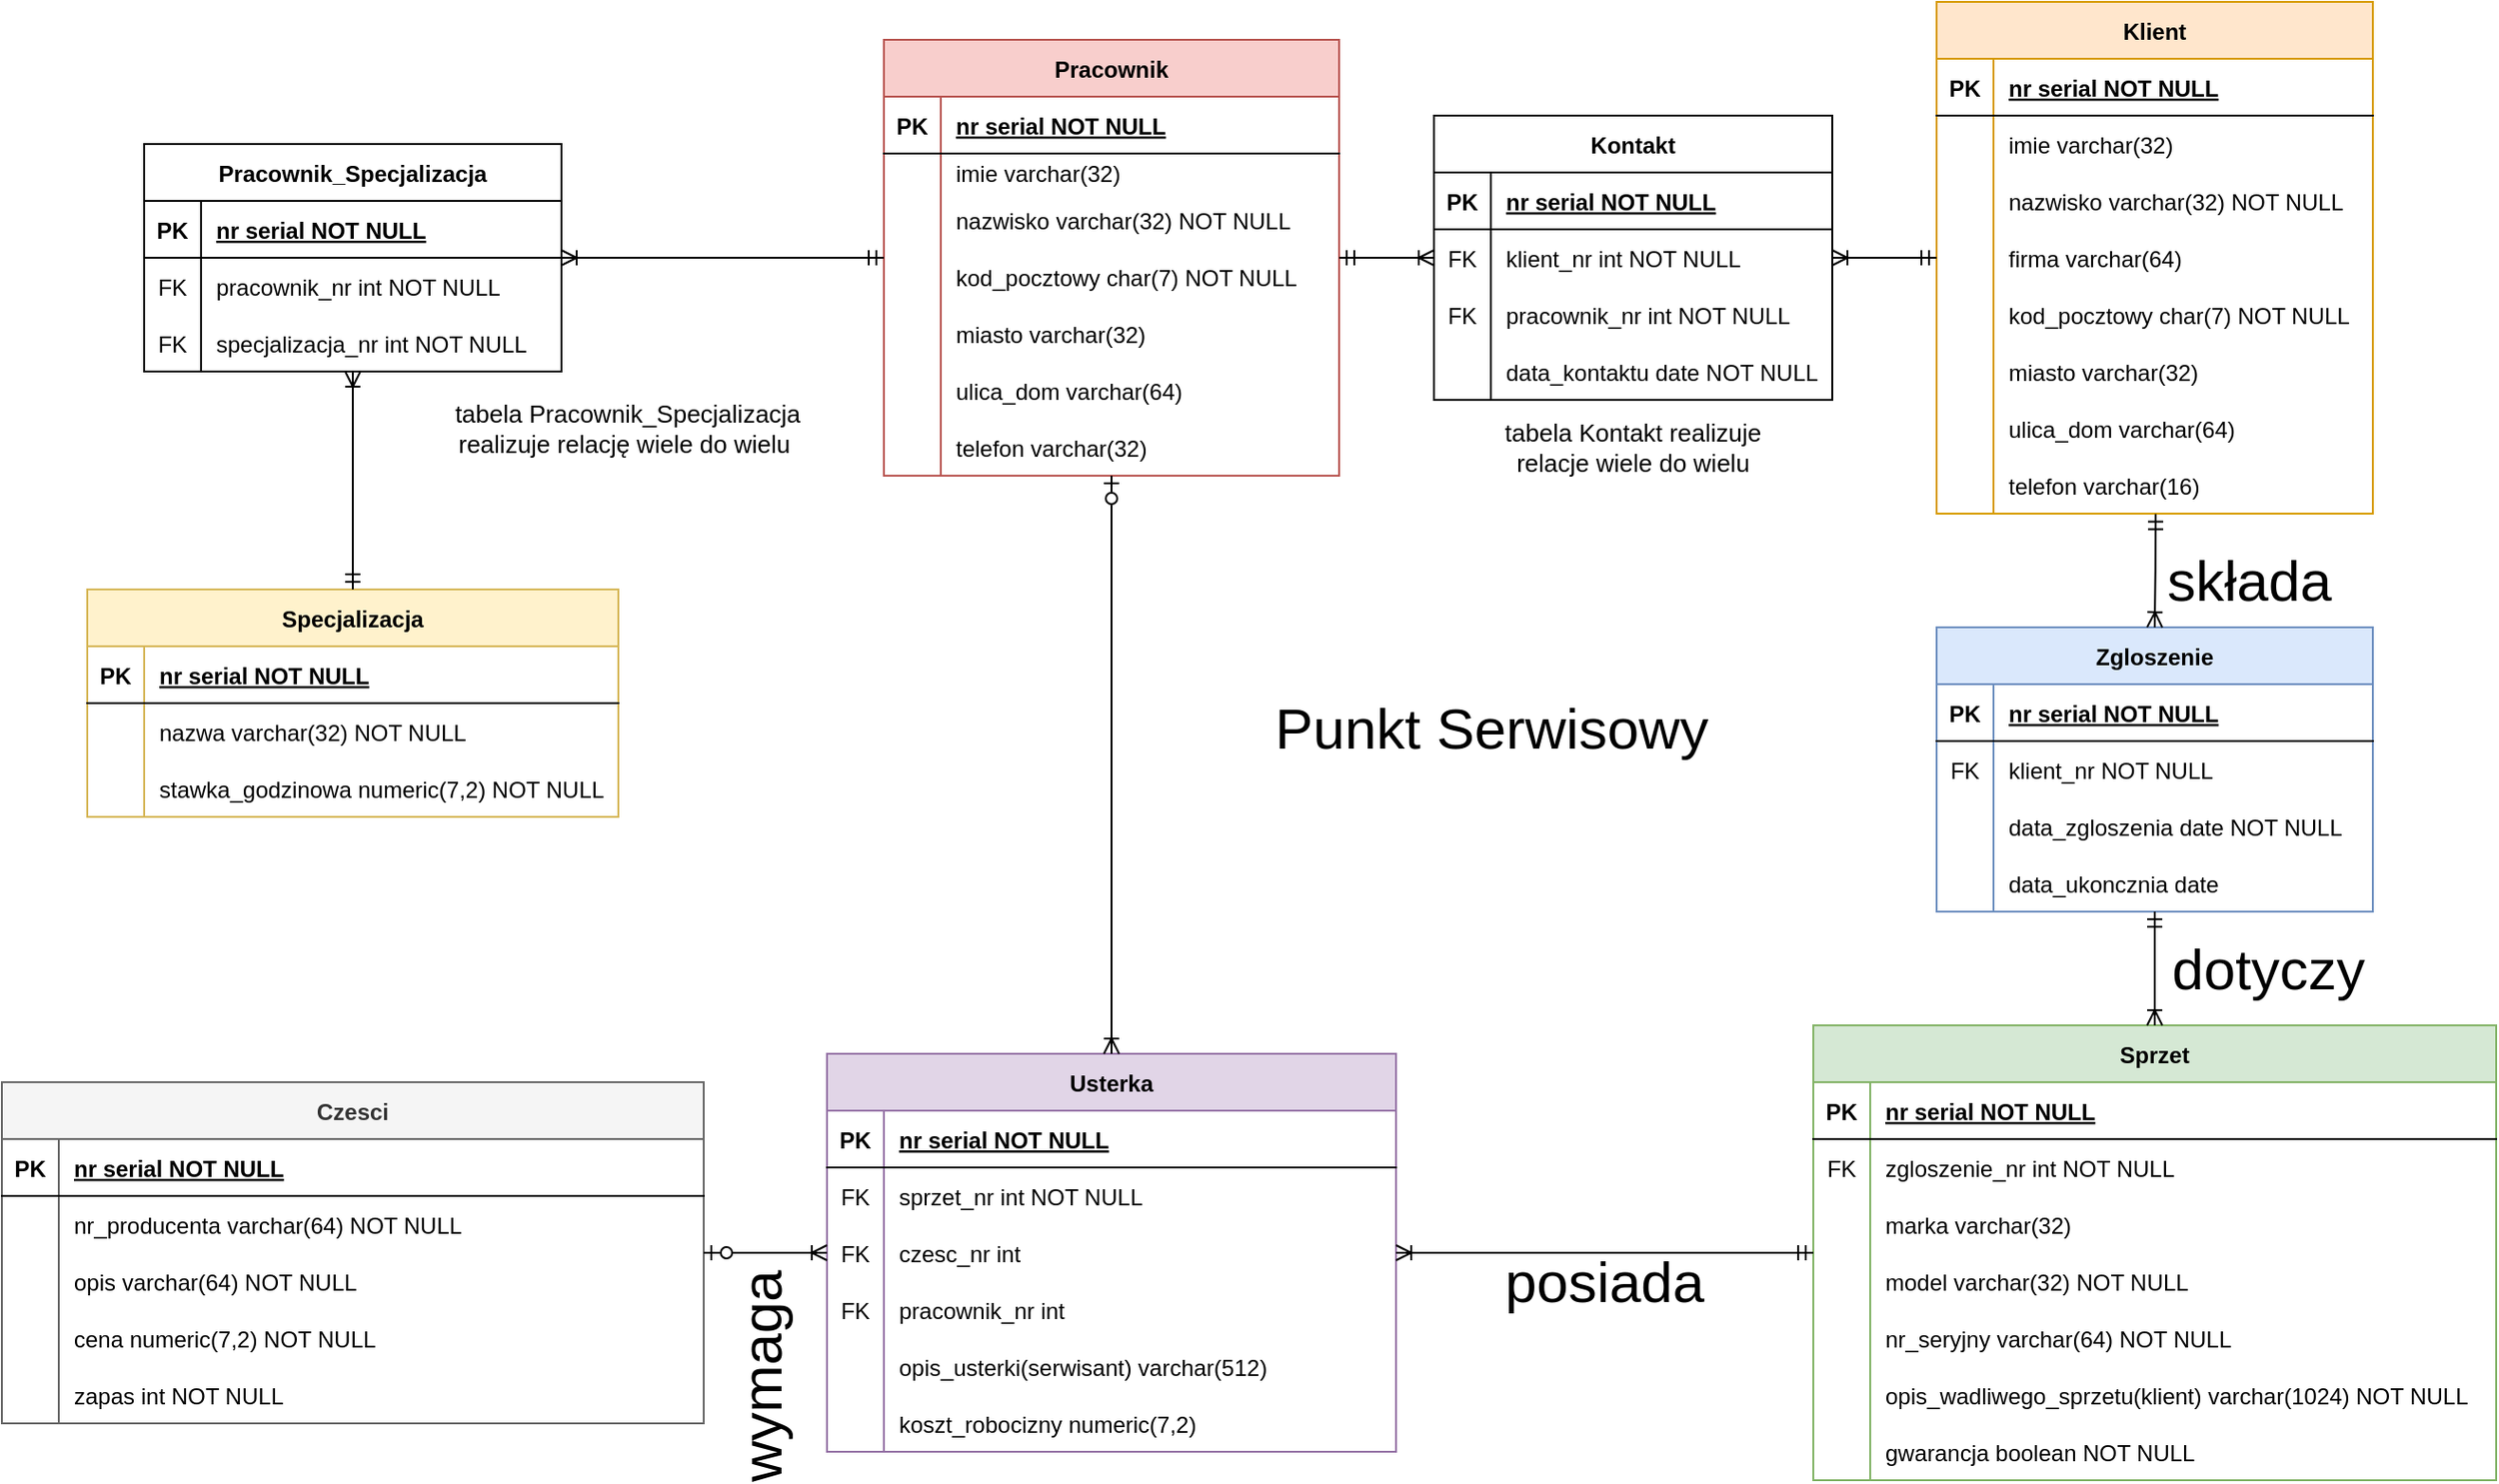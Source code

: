 <mxfile version="17.5.0" type="device"><diagram id="R2lEEEUBdFMjLlhIrx00" name="Page-1"><mxGraphModel dx="2213" dy="722" grid="1" gridSize="10" guides="1" tooltips="1" connect="1" arrows="1" fold="1" page="1" pageScale="1" pageWidth="850" pageHeight="1100" math="0" shadow="0" extFonts="Permanent Marker^https://fonts.googleapis.com/css?family=Permanent+Marker"><root><mxCell id="0"/><mxCell id="1" parent="0"/><mxCell id="C-vyLk0tnHw3VtMMgP7b-23" value="Pracownik" style="shape=table;startSize=30;container=1;collapsible=1;childLayout=tableLayout;fixedRows=1;rowLines=0;fontStyle=1;align=center;resizeLast=1;fillColor=#f8cecc;strokeColor=#b85450;" parent="1" vertex="1"><mxGeometry x="350" y="60" width="240" height="230" as="geometry"/></mxCell><mxCell id="C-vyLk0tnHw3VtMMgP7b-24" value="" style="shape=partialRectangle;collapsible=0;dropTarget=0;pointerEvents=0;fillColor=none;points=[[0,0.5],[1,0.5]];portConstraint=eastwest;top=0;left=0;right=0;bottom=1;" parent="C-vyLk0tnHw3VtMMgP7b-23" vertex="1"><mxGeometry y="30" width="240" height="30" as="geometry"/></mxCell><mxCell id="C-vyLk0tnHw3VtMMgP7b-25" value="PK" style="shape=partialRectangle;overflow=hidden;connectable=0;fillColor=none;top=0;left=0;bottom=0;right=0;fontStyle=1;" parent="C-vyLk0tnHw3VtMMgP7b-24" vertex="1"><mxGeometry width="30.0" height="30" as="geometry"><mxRectangle width="30.0" height="30" as="alternateBounds"/></mxGeometry></mxCell><mxCell id="C-vyLk0tnHw3VtMMgP7b-26" value="nr serial NOT NULL " style="shape=partialRectangle;overflow=hidden;connectable=0;fillColor=none;top=0;left=0;bottom=0;right=0;align=left;spacingLeft=6;fontStyle=5;" parent="C-vyLk0tnHw3VtMMgP7b-24" vertex="1"><mxGeometry x="30.0" width="210.0" height="30" as="geometry"><mxRectangle width="210.0" height="30" as="alternateBounds"/></mxGeometry></mxCell><mxCell id="C-vyLk0tnHw3VtMMgP7b-27" value="" style="shape=partialRectangle;collapsible=0;dropTarget=0;pointerEvents=0;fillColor=none;points=[[0,0.5],[1,0.5]];portConstraint=eastwest;top=0;left=0;right=0;bottom=0;" parent="C-vyLk0tnHw3VtMMgP7b-23" vertex="1"><mxGeometry y="60" width="240" height="20" as="geometry"/></mxCell><mxCell id="C-vyLk0tnHw3VtMMgP7b-28" value="" style="shape=partialRectangle;overflow=hidden;connectable=0;fillColor=none;top=0;left=0;bottom=0;right=0;" parent="C-vyLk0tnHw3VtMMgP7b-27" vertex="1"><mxGeometry width="30.0" height="20" as="geometry"><mxRectangle width="30.0" height="20" as="alternateBounds"/></mxGeometry></mxCell><mxCell id="C-vyLk0tnHw3VtMMgP7b-29" value="imie varchar(32)" style="shape=partialRectangle;overflow=hidden;connectable=0;fillColor=none;top=0;left=0;bottom=0;right=0;align=left;spacingLeft=6;" parent="C-vyLk0tnHw3VtMMgP7b-27" vertex="1"><mxGeometry x="30.0" width="210.0" height="20" as="geometry"><mxRectangle width="210.0" height="20" as="alternateBounds"/></mxGeometry></mxCell><mxCell id="7V_L7DfDvI7DE7u3CCSw-2" value="" style="shape=tableRow;horizontal=0;startSize=0;swimlaneHead=0;swimlaneBody=0;fillColor=none;collapsible=0;dropTarget=0;points=[[0,0.5],[1,0.5]];portConstraint=eastwest;top=0;left=0;right=0;bottom=0;" parent="C-vyLk0tnHw3VtMMgP7b-23" vertex="1"><mxGeometry y="80" width="240" height="30" as="geometry"/></mxCell><mxCell id="7V_L7DfDvI7DE7u3CCSw-3" value="" style="shape=partialRectangle;connectable=0;fillColor=none;top=0;left=0;bottom=0;right=0;editable=1;overflow=hidden;" parent="7V_L7DfDvI7DE7u3CCSw-2" vertex="1"><mxGeometry width="30.0" height="30" as="geometry"><mxRectangle width="30.0" height="30" as="alternateBounds"/></mxGeometry></mxCell><mxCell id="7V_L7DfDvI7DE7u3CCSw-4" value="nazwisko varchar(32) NOT NULL" style="shape=partialRectangle;connectable=0;fillColor=none;top=0;left=0;bottom=0;right=0;align=left;spacingLeft=6;overflow=hidden;" parent="7V_L7DfDvI7DE7u3CCSw-2" vertex="1"><mxGeometry x="30.0" width="210.0" height="30" as="geometry"><mxRectangle width="210.0" height="30" as="alternateBounds"/></mxGeometry></mxCell><mxCell id="7V_L7DfDvI7DE7u3CCSw-6" value="" style="shape=tableRow;horizontal=0;startSize=0;swimlaneHead=0;swimlaneBody=0;fillColor=none;collapsible=0;dropTarget=0;points=[[0,0.5],[1,0.5]];portConstraint=eastwest;top=0;left=0;right=0;bottom=0;" parent="C-vyLk0tnHw3VtMMgP7b-23" vertex="1"><mxGeometry y="110" width="240" height="30" as="geometry"/></mxCell><mxCell id="7V_L7DfDvI7DE7u3CCSw-7" value="" style="shape=partialRectangle;connectable=0;fillColor=none;top=0;left=0;bottom=0;right=0;editable=1;overflow=hidden;" parent="7V_L7DfDvI7DE7u3CCSw-6" vertex="1"><mxGeometry width="30.0" height="30" as="geometry"><mxRectangle width="30.0" height="30" as="alternateBounds"/></mxGeometry></mxCell><mxCell id="7V_L7DfDvI7DE7u3CCSw-8" value="kod_pocztowy char(7) NOT NULL" style="shape=partialRectangle;connectable=0;fillColor=none;top=0;left=0;bottom=0;right=0;align=left;spacingLeft=6;overflow=hidden;" parent="7V_L7DfDvI7DE7u3CCSw-6" vertex="1"><mxGeometry x="30.0" width="210.0" height="30" as="geometry"><mxRectangle width="210.0" height="30" as="alternateBounds"/></mxGeometry></mxCell><mxCell id="Nw9KBRLqTmjVFnypgFZT-126" value="" style="shape=tableRow;horizontal=0;startSize=0;swimlaneHead=0;swimlaneBody=0;fillColor=none;collapsible=0;dropTarget=0;points=[[0,0.5],[1,0.5]];portConstraint=eastwest;top=0;left=0;right=0;bottom=0;" vertex="1" parent="C-vyLk0tnHw3VtMMgP7b-23"><mxGeometry y="140" width="240" height="30" as="geometry"/></mxCell><mxCell id="Nw9KBRLqTmjVFnypgFZT-127" value="" style="shape=partialRectangle;connectable=0;fillColor=none;top=0;left=0;bottom=0;right=0;editable=1;overflow=hidden;" vertex="1" parent="Nw9KBRLqTmjVFnypgFZT-126"><mxGeometry width="30.0" height="30" as="geometry"><mxRectangle width="30.0" height="30" as="alternateBounds"/></mxGeometry></mxCell><mxCell id="Nw9KBRLqTmjVFnypgFZT-128" value="miasto varchar(32)" style="shape=partialRectangle;connectable=0;fillColor=none;top=0;left=0;bottom=0;right=0;align=left;spacingLeft=6;overflow=hidden;" vertex="1" parent="Nw9KBRLqTmjVFnypgFZT-126"><mxGeometry x="30.0" width="210.0" height="30" as="geometry"><mxRectangle width="210.0" height="30" as="alternateBounds"/></mxGeometry></mxCell><mxCell id="Nw9KBRLqTmjVFnypgFZT-130" value="" style="shape=tableRow;horizontal=0;startSize=0;swimlaneHead=0;swimlaneBody=0;fillColor=none;collapsible=0;dropTarget=0;points=[[0,0.5],[1,0.5]];portConstraint=eastwest;top=0;left=0;right=0;bottom=0;" vertex="1" parent="C-vyLk0tnHw3VtMMgP7b-23"><mxGeometry y="170" width="240" height="30" as="geometry"/></mxCell><mxCell id="Nw9KBRLqTmjVFnypgFZT-131" value="" style="shape=partialRectangle;connectable=0;fillColor=none;top=0;left=0;bottom=0;right=0;editable=1;overflow=hidden;" vertex="1" parent="Nw9KBRLqTmjVFnypgFZT-130"><mxGeometry width="30.0" height="30" as="geometry"><mxRectangle width="30.0" height="30" as="alternateBounds"/></mxGeometry></mxCell><mxCell id="Nw9KBRLqTmjVFnypgFZT-132" value="ulica_dom varchar(64) " style="shape=partialRectangle;connectable=0;fillColor=none;top=0;left=0;bottom=0;right=0;align=left;spacingLeft=6;overflow=hidden;" vertex="1" parent="Nw9KBRLqTmjVFnypgFZT-130"><mxGeometry x="30.0" width="210.0" height="30" as="geometry"><mxRectangle width="210.0" height="30" as="alternateBounds"/></mxGeometry></mxCell><mxCell id="7V_L7DfDvI7DE7u3CCSw-11" value="" style="shape=tableRow;horizontal=0;startSize=0;swimlaneHead=0;swimlaneBody=0;fillColor=none;collapsible=0;dropTarget=0;points=[[0,0.5],[1,0.5]];portConstraint=eastwest;top=0;left=0;right=0;bottom=0;" parent="C-vyLk0tnHw3VtMMgP7b-23" vertex="1"><mxGeometry y="200" width="240" height="30" as="geometry"/></mxCell><mxCell id="7V_L7DfDvI7DE7u3CCSw-12" value="&#10;&#10;&lt;span style=&quot;color: rgb(0, 0, 0); font-family: helvetica; font-size: 12px; font-style: normal; font-weight: 400; letter-spacing: normal; text-align: left; text-indent: 0px; text-transform: none; word-spacing: 0px; background-color: rgb(248, 249, 250); display: inline; float: none;&quot;&gt;kod_pocztowy char(7) NOT NULL&lt;/span&gt;&#10;&#10;" style="shape=partialRectangle;connectable=0;fillColor=none;top=0;left=0;bottom=0;right=0;editable=1;overflow=hidden;" parent="7V_L7DfDvI7DE7u3CCSw-11" vertex="1"><mxGeometry width="30.0" height="30" as="geometry"><mxRectangle width="30.0" height="30" as="alternateBounds"/></mxGeometry></mxCell><mxCell id="7V_L7DfDvI7DE7u3CCSw-13" value="telefon varchar(32)" style="shape=partialRectangle;connectable=0;fillColor=none;top=0;left=0;bottom=0;right=0;align=left;spacingLeft=6;overflow=hidden;" parent="7V_L7DfDvI7DE7u3CCSw-11" vertex="1"><mxGeometry x="30.0" width="210.0" height="30" as="geometry"><mxRectangle width="210.0" height="30" as="alternateBounds"/></mxGeometry></mxCell><mxCell id="Nw9KBRLqTmjVFnypgFZT-1" value="Zgloszenie" style="shape=table;startSize=30;container=1;collapsible=1;childLayout=tableLayout;fixedRows=1;rowLines=0;fontStyle=1;align=center;resizeLast=1;fillColor=#dae8fc;strokeColor=#6c8ebf;" vertex="1" parent="1"><mxGeometry x="905" y="370" width="230" height="150" as="geometry"/></mxCell><mxCell id="Nw9KBRLqTmjVFnypgFZT-2" value="" style="shape=tableRow;horizontal=0;startSize=0;swimlaneHead=0;swimlaneBody=0;fillColor=none;collapsible=0;dropTarget=0;points=[[0,0.5],[1,0.5]];portConstraint=eastwest;top=0;left=0;right=0;bottom=1;" vertex="1" parent="Nw9KBRLqTmjVFnypgFZT-1"><mxGeometry y="30" width="230" height="30" as="geometry"/></mxCell><mxCell id="Nw9KBRLqTmjVFnypgFZT-3" value="PK" style="shape=partialRectangle;connectable=0;fillColor=none;top=0;left=0;bottom=0;right=0;fontStyle=1;overflow=hidden;" vertex="1" parent="Nw9KBRLqTmjVFnypgFZT-2"><mxGeometry width="30" height="30" as="geometry"><mxRectangle width="30" height="30" as="alternateBounds"/></mxGeometry></mxCell><mxCell id="Nw9KBRLqTmjVFnypgFZT-4" value="nr serial NOT NULL" style="shape=partialRectangle;connectable=0;fillColor=none;top=0;left=0;bottom=0;right=0;align=left;spacingLeft=6;fontStyle=5;overflow=hidden;" vertex="1" parent="Nw9KBRLqTmjVFnypgFZT-2"><mxGeometry x="30" width="200" height="30" as="geometry"><mxRectangle width="200" height="30" as="alternateBounds"/></mxGeometry></mxCell><mxCell id="Nw9KBRLqTmjVFnypgFZT-134" value="" style="shape=tableRow;horizontal=0;startSize=0;swimlaneHead=0;swimlaneBody=0;fillColor=none;collapsible=0;dropTarget=0;points=[[0,0.5],[1,0.5]];portConstraint=eastwest;top=0;left=0;right=0;bottom=0;" vertex="1" parent="Nw9KBRLqTmjVFnypgFZT-1"><mxGeometry y="60" width="230" height="30" as="geometry"/></mxCell><mxCell id="Nw9KBRLqTmjVFnypgFZT-135" value="FK" style="shape=partialRectangle;connectable=0;fillColor=none;top=0;left=0;bottom=0;right=0;fontStyle=0;overflow=hidden;" vertex="1" parent="Nw9KBRLqTmjVFnypgFZT-134"><mxGeometry width="30" height="30" as="geometry"><mxRectangle width="30" height="30" as="alternateBounds"/></mxGeometry></mxCell><mxCell id="Nw9KBRLqTmjVFnypgFZT-136" value="klient_nr NOT NULL" style="shape=partialRectangle;connectable=0;fillColor=none;top=0;left=0;bottom=0;right=0;align=left;spacingLeft=6;fontStyle=0;overflow=hidden;" vertex="1" parent="Nw9KBRLqTmjVFnypgFZT-134"><mxGeometry x="30" width="200" height="30" as="geometry"><mxRectangle width="200" height="30" as="alternateBounds"/></mxGeometry></mxCell><mxCell id="Nw9KBRLqTmjVFnypgFZT-8" value="" style="shape=tableRow;horizontal=0;startSize=0;swimlaneHead=0;swimlaneBody=0;fillColor=none;collapsible=0;dropTarget=0;points=[[0,0.5],[1,0.5]];portConstraint=eastwest;top=0;left=0;right=0;bottom=0;" vertex="1" parent="Nw9KBRLqTmjVFnypgFZT-1"><mxGeometry y="90" width="230" height="30" as="geometry"/></mxCell><mxCell id="Nw9KBRLqTmjVFnypgFZT-9" value="" style="shape=partialRectangle;connectable=0;fillColor=none;top=0;left=0;bottom=0;right=0;editable=1;overflow=hidden;" vertex="1" parent="Nw9KBRLqTmjVFnypgFZT-8"><mxGeometry width="30" height="30" as="geometry"><mxRectangle width="30" height="30" as="alternateBounds"/></mxGeometry></mxCell><mxCell id="Nw9KBRLqTmjVFnypgFZT-10" value="data_zgloszenia date NOT NULL" style="shape=partialRectangle;connectable=0;fillColor=none;top=0;left=0;bottom=0;right=0;align=left;spacingLeft=6;overflow=hidden;" vertex="1" parent="Nw9KBRLqTmjVFnypgFZT-8"><mxGeometry x="30" width="200" height="30" as="geometry"><mxRectangle width="200" height="30" as="alternateBounds"/></mxGeometry></mxCell><mxCell id="Nw9KBRLqTmjVFnypgFZT-11" value="" style="shape=tableRow;horizontal=0;startSize=0;swimlaneHead=0;swimlaneBody=0;fillColor=none;collapsible=0;dropTarget=0;points=[[0,0.5],[1,0.5]];portConstraint=eastwest;top=0;left=0;right=0;bottom=0;" vertex="1" parent="Nw9KBRLqTmjVFnypgFZT-1"><mxGeometry y="120" width="230" height="30" as="geometry"/></mxCell><mxCell id="Nw9KBRLqTmjVFnypgFZT-12" value="" style="shape=partialRectangle;connectable=0;fillColor=none;top=0;left=0;bottom=0;right=0;editable=1;overflow=hidden;" vertex="1" parent="Nw9KBRLqTmjVFnypgFZT-11"><mxGeometry width="30" height="30" as="geometry"><mxRectangle width="30" height="30" as="alternateBounds"/></mxGeometry></mxCell><mxCell id="Nw9KBRLqTmjVFnypgFZT-13" value="data_ukoncznia date" style="shape=partialRectangle;connectable=0;fillColor=none;top=0;left=0;bottom=0;right=0;align=left;spacingLeft=6;overflow=hidden;" vertex="1" parent="Nw9KBRLqTmjVFnypgFZT-11"><mxGeometry x="30" width="200" height="30" as="geometry"><mxRectangle width="200" height="30" as="alternateBounds"/></mxGeometry></mxCell><mxCell id="Nw9KBRLqTmjVFnypgFZT-14" value="Klient" style="shape=table;startSize=30;container=1;collapsible=1;childLayout=tableLayout;fixedRows=1;rowLines=0;fontStyle=1;align=center;resizeLast=1;fillColor=#ffe6cc;strokeColor=#d79b00;" vertex="1" parent="1"><mxGeometry x="905" y="40" width="230" height="270" as="geometry"/></mxCell><mxCell id="Nw9KBRLqTmjVFnypgFZT-15" value="" style="shape=tableRow;horizontal=0;startSize=0;swimlaneHead=0;swimlaneBody=0;fillColor=none;collapsible=0;dropTarget=0;points=[[0,0.5],[1,0.5]];portConstraint=eastwest;top=0;left=0;right=0;bottom=1;" vertex="1" parent="Nw9KBRLqTmjVFnypgFZT-14"><mxGeometry y="30" width="230" height="30" as="geometry"/></mxCell><mxCell id="Nw9KBRLqTmjVFnypgFZT-16" value="PK" style="shape=partialRectangle;connectable=0;fillColor=none;top=0;left=0;bottom=0;right=0;fontStyle=1;overflow=hidden;" vertex="1" parent="Nw9KBRLqTmjVFnypgFZT-15"><mxGeometry width="30" height="30" as="geometry"><mxRectangle width="30" height="30" as="alternateBounds"/></mxGeometry></mxCell><mxCell id="Nw9KBRLqTmjVFnypgFZT-17" value="nr serial NOT NULL" style="shape=partialRectangle;connectable=0;fillColor=none;top=0;left=0;bottom=0;right=0;align=left;spacingLeft=6;fontStyle=5;overflow=hidden;" vertex="1" parent="Nw9KBRLqTmjVFnypgFZT-15"><mxGeometry x="30" width="200" height="30" as="geometry"><mxRectangle width="200" height="30" as="alternateBounds"/></mxGeometry></mxCell><mxCell id="Nw9KBRLqTmjVFnypgFZT-18" value="" style="shape=tableRow;horizontal=0;startSize=0;swimlaneHead=0;swimlaneBody=0;fillColor=none;collapsible=0;dropTarget=0;points=[[0,0.5],[1,0.5]];portConstraint=eastwest;top=0;left=0;right=0;bottom=0;" vertex="1" parent="Nw9KBRLqTmjVFnypgFZT-14"><mxGeometry y="60" width="230" height="30" as="geometry"/></mxCell><mxCell id="Nw9KBRLqTmjVFnypgFZT-19" value="" style="shape=partialRectangle;connectable=0;fillColor=none;top=0;left=0;bottom=0;right=0;editable=1;overflow=hidden;" vertex="1" parent="Nw9KBRLqTmjVFnypgFZT-18"><mxGeometry width="30" height="30" as="geometry"><mxRectangle width="30" height="30" as="alternateBounds"/></mxGeometry></mxCell><mxCell id="Nw9KBRLqTmjVFnypgFZT-20" value="imie varchar(32)" style="shape=partialRectangle;connectable=0;fillColor=none;top=0;left=0;bottom=0;right=0;align=left;spacingLeft=6;overflow=hidden;" vertex="1" parent="Nw9KBRLqTmjVFnypgFZT-18"><mxGeometry x="30" width="200" height="30" as="geometry"><mxRectangle width="200" height="30" as="alternateBounds"/></mxGeometry></mxCell><mxCell id="Nw9KBRLqTmjVFnypgFZT-21" value="" style="shape=tableRow;horizontal=0;startSize=0;swimlaneHead=0;swimlaneBody=0;fillColor=none;collapsible=0;dropTarget=0;points=[[0,0.5],[1,0.5]];portConstraint=eastwest;top=0;left=0;right=0;bottom=0;" vertex="1" parent="Nw9KBRLqTmjVFnypgFZT-14"><mxGeometry y="90" width="230" height="30" as="geometry"/></mxCell><mxCell id="Nw9KBRLqTmjVFnypgFZT-22" value="" style="shape=partialRectangle;connectable=0;fillColor=none;top=0;left=0;bottom=0;right=0;editable=1;overflow=hidden;" vertex="1" parent="Nw9KBRLqTmjVFnypgFZT-21"><mxGeometry width="30" height="30" as="geometry"><mxRectangle width="30" height="30" as="alternateBounds"/></mxGeometry></mxCell><mxCell id="Nw9KBRLqTmjVFnypgFZT-23" value="nazwisko varchar(32) NOT NULL" style="shape=partialRectangle;connectable=0;fillColor=none;top=0;left=0;bottom=0;right=0;align=left;spacingLeft=6;overflow=hidden;" vertex="1" parent="Nw9KBRLqTmjVFnypgFZT-21"><mxGeometry x="30" width="200" height="30" as="geometry"><mxRectangle width="200" height="30" as="alternateBounds"/></mxGeometry></mxCell><mxCell id="Nw9KBRLqTmjVFnypgFZT-24" value="" style="shape=tableRow;horizontal=0;startSize=0;swimlaneHead=0;swimlaneBody=0;fillColor=none;collapsible=0;dropTarget=0;points=[[0,0.5],[1,0.5]];portConstraint=eastwest;top=0;left=0;right=0;bottom=0;" vertex="1" parent="Nw9KBRLqTmjVFnypgFZT-14"><mxGeometry y="120" width="230" height="30" as="geometry"/></mxCell><mxCell id="Nw9KBRLqTmjVFnypgFZT-25" value="" style="shape=partialRectangle;connectable=0;fillColor=none;top=0;left=0;bottom=0;right=0;editable=1;overflow=hidden;" vertex="1" parent="Nw9KBRLqTmjVFnypgFZT-24"><mxGeometry width="30" height="30" as="geometry"><mxRectangle width="30" height="30" as="alternateBounds"/></mxGeometry></mxCell><mxCell id="Nw9KBRLqTmjVFnypgFZT-26" value="firma varchar(64) " style="shape=partialRectangle;connectable=0;fillColor=none;top=0;left=0;bottom=0;right=0;align=left;spacingLeft=6;overflow=hidden;" vertex="1" parent="Nw9KBRLqTmjVFnypgFZT-24"><mxGeometry x="30" width="200" height="30" as="geometry"><mxRectangle width="200" height="30" as="alternateBounds"/></mxGeometry></mxCell><mxCell id="Nw9KBRLqTmjVFnypgFZT-109" value="" style="shape=tableRow;horizontal=0;startSize=0;swimlaneHead=0;swimlaneBody=0;fillColor=none;collapsible=0;dropTarget=0;points=[[0,0.5],[1,0.5]];portConstraint=eastwest;top=0;left=0;right=0;bottom=0;" vertex="1" parent="Nw9KBRLqTmjVFnypgFZT-14"><mxGeometry y="150" width="230" height="30" as="geometry"/></mxCell><mxCell id="Nw9KBRLqTmjVFnypgFZT-110" value="" style="shape=partialRectangle;connectable=0;fillColor=none;top=0;left=0;bottom=0;right=0;editable=1;overflow=hidden;" vertex="1" parent="Nw9KBRLqTmjVFnypgFZT-109"><mxGeometry width="30" height="30" as="geometry"><mxRectangle width="30" height="30" as="alternateBounds"/></mxGeometry></mxCell><mxCell id="Nw9KBRLqTmjVFnypgFZT-111" value="kod_pocztowy char(7) NOT NULL" style="shape=partialRectangle;connectable=0;fillColor=none;top=0;left=0;bottom=0;right=0;align=left;spacingLeft=6;overflow=hidden;" vertex="1" parent="Nw9KBRLqTmjVFnypgFZT-109"><mxGeometry x="30" width="200" height="30" as="geometry"><mxRectangle width="200" height="30" as="alternateBounds"/></mxGeometry></mxCell><mxCell id="Nw9KBRLqTmjVFnypgFZT-113" value="" style="shape=tableRow;horizontal=0;startSize=0;swimlaneHead=0;swimlaneBody=0;fillColor=none;collapsible=0;dropTarget=0;points=[[0,0.5],[1,0.5]];portConstraint=eastwest;top=0;left=0;right=0;bottom=0;" vertex="1" parent="Nw9KBRLqTmjVFnypgFZT-14"><mxGeometry y="180" width="230" height="30" as="geometry"/></mxCell><mxCell id="Nw9KBRLqTmjVFnypgFZT-114" value="" style="shape=partialRectangle;connectable=0;fillColor=none;top=0;left=0;bottom=0;right=0;editable=1;overflow=hidden;" vertex="1" parent="Nw9KBRLqTmjVFnypgFZT-113"><mxGeometry width="30" height="30" as="geometry"><mxRectangle width="30" height="30" as="alternateBounds"/></mxGeometry></mxCell><mxCell id="Nw9KBRLqTmjVFnypgFZT-115" value="miasto varchar(32)" style="shape=partialRectangle;connectable=0;fillColor=none;top=0;left=0;bottom=0;right=0;align=left;spacingLeft=6;overflow=hidden;" vertex="1" parent="Nw9KBRLqTmjVFnypgFZT-113"><mxGeometry x="30" width="200" height="30" as="geometry"><mxRectangle width="200" height="30" as="alternateBounds"/></mxGeometry></mxCell><mxCell id="Nw9KBRLqTmjVFnypgFZT-118" value="" style="shape=tableRow;horizontal=0;startSize=0;swimlaneHead=0;swimlaneBody=0;fillColor=none;collapsible=0;dropTarget=0;points=[[0,0.5],[1,0.5]];portConstraint=eastwest;top=0;left=0;right=0;bottom=0;" vertex="1" parent="Nw9KBRLqTmjVFnypgFZT-14"><mxGeometry y="210" width="230" height="30" as="geometry"/></mxCell><mxCell id="Nw9KBRLqTmjVFnypgFZT-119" value="" style="shape=partialRectangle;connectable=0;fillColor=none;top=0;left=0;bottom=0;right=0;editable=1;overflow=hidden;" vertex="1" parent="Nw9KBRLqTmjVFnypgFZT-118"><mxGeometry width="30" height="30" as="geometry"><mxRectangle width="30" height="30" as="alternateBounds"/></mxGeometry></mxCell><mxCell id="Nw9KBRLqTmjVFnypgFZT-120" value="ulica_dom varchar(64) " style="shape=partialRectangle;connectable=0;fillColor=none;top=0;left=0;bottom=0;right=0;align=left;spacingLeft=6;overflow=hidden;" vertex="1" parent="Nw9KBRLqTmjVFnypgFZT-118"><mxGeometry x="30" width="200" height="30" as="geometry"><mxRectangle width="200" height="30" as="alternateBounds"/></mxGeometry></mxCell><mxCell id="Nw9KBRLqTmjVFnypgFZT-122" value="" style="shape=tableRow;horizontal=0;startSize=0;swimlaneHead=0;swimlaneBody=0;fillColor=none;collapsible=0;dropTarget=0;points=[[0,0.5],[1,0.5]];portConstraint=eastwest;top=0;left=0;right=0;bottom=0;" vertex="1" parent="Nw9KBRLqTmjVFnypgFZT-14"><mxGeometry y="240" width="230" height="30" as="geometry"/></mxCell><mxCell id="Nw9KBRLqTmjVFnypgFZT-123" value="" style="shape=partialRectangle;connectable=0;fillColor=none;top=0;left=0;bottom=0;right=0;editable=1;overflow=hidden;" vertex="1" parent="Nw9KBRLqTmjVFnypgFZT-122"><mxGeometry width="30" height="30" as="geometry"><mxRectangle width="30" height="30" as="alternateBounds"/></mxGeometry></mxCell><mxCell id="Nw9KBRLqTmjVFnypgFZT-124" value="telefon varchar(16)" style="shape=partialRectangle;connectable=0;fillColor=none;top=0;left=0;bottom=0;right=0;align=left;spacingLeft=6;overflow=hidden;" vertex="1" parent="Nw9KBRLqTmjVFnypgFZT-122"><mxGeometry x="30" width="200" height="30" as="geometry"><mxRectangle width="200" height="30" as="alternateBounds"/></mxGeometry></mxCell><mxCell id="Nw9KBRLqTmjVFnypgFZT-31" value="Czesci" style="shape=table;startSize=30;container=1;collapsible=1;childLayout=tableLayout;fixedRows=1;rowLines=0;fontStyle=1;align=center;resizeLast=1;fillColor=#f5f5f5;fontColor=#333333;strokeColor=#666666;" vertex="1" parent="1"><mxGeometry x="-115" y="610" width="370" height="180" as="geometry"/></mxCell><mxCell id="Nw9KBRLqTmjVFnypgFZT-32" value="" style="shape=tableRow;horizontal=0;startSize=0;swimlaneHead=0;swimlaneBody=0;fillColor=none;collapsible=0;dropTarget=0;points=[[0,0.5],[1,0.5]];portConstraint=eastwest;top=0;left=0;right=0;bottom=1;" vertex="1" parent="Nw9KBRLqTmjVFnypgFZT-31"><mxGeometry y="30" width="370" height="30" as="geometry"/></mxCell><mxCell id="Nw9KBRLqTmjVFnypgFZT-33" value="PK" style="shape=partialRectangle;connectable=0;fillColor=none;top=0;left=0;bottom=0;right=0;fontStyle=1;overflow=hidden;" vertex="1" parent="Nw9KBRLqTmjVFnypgFZT-32"><mxGeometry width="30" height="30" as="geometry"><mxRectangle width="30" height="30" as="alternateBounds"/></mxGeometry></mxCell><mxCell id="Nw9KBRLqTmjVFnypgFZT-34" value="nr serial NOT NULL" style="shape=partialRectangle;connectable=0;fillColor=none;top=0;left=0;bottom=0;right=0;align=left;spacingLeft=6;fontStyle=5;overflow=hidden;" vertex="1" parent="Nw9KBRLqTmjVFnypgFZT-32"><mxGeometry x="30" width="340" height="30" as="geometry"><mxRectangle width="340" height="30" as="alternateBounds"/></mxGeometry></mxCell><mxCell id="Nw9KBRLqTmjVFnypgFZT-35" value="" style="shape=tableRow;horizontal=0;startSize=0;swimlaneHead=0;swimlaneBody=0;fillColor=none;collapsible=0;dropTarget=0;points=[[0,0.5],[1,0.5]];portConstraint=eastwest;top=0;left=0;right=0;bottom=0;" vertex="1" parent="Nw9KBRLqTmjVFnypgFZT-31"><mxGeometry y="60" width="370" height="30" as="geometry"/></mxCell><mxCell id="Nw9KBRLqTmjVFnypgFZT-36" value="" style="shape=partialRectangle;connectable=0;fillColor=none;top=0;left=0;bottom=0;right=0;editable=1;overflow=hidden;" vertex="1" parent="Nw9KBRLqTmjVFnypgFZT-35"><mxGeometry width="30" height="30" as="geometry"><mxRectangle width="30" height="30" as="alternateBounds"/></mxGeometry></mxCell><mxCell id="Nw9KBRLqTmjVFnypgFZT-37" value="nr_producenta varchar(64) NOT NULL" style="shape=partialRectangle;connectable=0;fillColor=none;top=0;left=0;bottom=0;right=0;align=left;spacingLeft=6;overflow=hidden;" vertex="1" parent="Nw9KBRLqTmjVFnypgFZT-35"><mxGeometry x="30" width="340" height="30" as="geometry"><mxRectangle width="340" height="30" as="alternateBounds"/></mxGeometry></mxCell><mxCell id="Nw9KBRLqTmjVFnypgFZT-38" value="" style="shape=tableRow;horizontal=0;startSize=0;swimlaneHead=0;swimlaneBody=0;fillColor=none;collapsible=0;dropTarget=0;points=[[0,0.5],[1,0.5]];portConstraint=eastwest;top=0;left=0;right=0;bottom=0;" vertex="1" parent="Nw9KBRLqTmjVFnypgFZT-31"><mxGeometry y="90" width="370" height="30" as="geometry"/></mxCell><mxCell id="Nw9KBRLqTmjVFnypgFZT-39" value="" style="shape=partialRectangle;connectable=0;fillColor=none;top=0;left=0;bottom=0;right=0;editable=1;overflow=hidden;" vertex="1" parent="Nw9KBRLqTmjVFnypgFZT-38"><mxGeometry width="30" height="30" as="geometry"><mxRectangle width="30" height="30" as="alternateBounds"/></mxGeometry></mxCell><mxCell id="Nw9KBRLqTmjVFnypgFZT-40" value="opis varchar(64) NOT NULL" style="shape=partialRectangle;connectable=0;fillColor=none;top=0;left=0;bottom=0;right=0;align=left;spacingLeft=6;overflow=hidden;" vertex="1" parent="Nw9KBRLqTmjVFnypgFZT-38"><mxGeometry x="30" width="340" height="30" as="geometry"><mxRectangle width="340" height="30" as="alternateBounds"/></mxGeometry></mxCell><mxCell id="Nw9KBRLqTmjVFnypgFZT-41" value="" style="shape=tableRow;horizontal=0;startSize=0;swimlaneHead=0;swimlaneBody=0;fillColor=none;collapsible=0;dropTarget=0;points=[[0,0.5],[1,0.5]];portConstraint=eastwest;top=0;left=0;right=0;bottom=0;" vertex="1" parent="Nw9KBRLqTmjVFnypgFZT-31"><mxGeometry y="120" width="370" height="30" as="geometry"/></mxCell><mxCell id="Nw9KBRLqTmjVFnypgFZT-42" value="" style="shape=partialRectangle;connectable=0;fillColor=none;top=0;left=0;bottom=0;right=0;editable=1;overflow=hidden;" vertex="1" parent="Nw9KBRLqTmjVFnypgFZT-41"><mxGeometry width="30" height="30" as="geometry"><mxRectangle width="30" height="30" as="alternateBounds"/></mxGeometry></mxCell><mxCell id="Nw9KBRLqTmjVFnypgFZT-43" value="cena numeric(7,2) NOT NULL" style="shape=partialRectangle;connectable=0;fillColor=none;top=0;left=0;bottom=0;right=0;align=left;spacingLeft=6;overflow=hidden;" vertex="1" parent="Nw9KBRLqTmjVFnypgFZT-41"><mxGeometry x="30" width="340" height="30" as="geometry"><mxRectangle width="340" height="30" as="alternateBounds"/></mxGeometry></mxCell><mxCell id="Nw9KBRLqTmjVFnypgFZT-197" value="" style="shape=tableRow;horizontal=0;startSize=0;swimlaneHead=0;swimlaneBody=0;fillColor=none;collapsible=0;dropTarget=0;points=[[0,0.5],[1,0.5]];portConstraint=eastwest;top=0;left=0;right=0;bottom=0;" vertex="1" parent="Nw9KBRLqTmjVFnypgFZT-31"><mxGeometry y="150" width="370" height="30" as="geometry"/></mxCell><mxCell id="Nw9KBRLqTmjVFnypgFZT-198" value="" style="shape=partialRectangle;connectable=0;fillColor=none;top=0;left=0;bottom=0;right=0;editable=1;overflow=hidden;" vertex="1" parent="Nw9KBRLqTmjVFnypgFZT-197"><mxGeometry width="30" height="30" as="geometry"><mxRectangle width="30" height="30" as="alternateBounds"/></mxGeometry></mxCell><mxCell id="Nw9KBRLqTmjVFnypgFZT-199" value="zapas int NOT NULL" style="shape=partialRectangle;connectable=0;fillColor=none;top=0;left=0;bottom=0;right=0;align=left;spacingLeft=6;overflow=hidden;" vertex="1" parent="Nw9KBRLqTmjVFnypgFZT-197"><mxGeometry x="30" width="340" height="30" as="geometry"><mxRectangle width="340" height="30" as="alternateBounds"/></mxGeometry></mxCell><mxCell id="Nw9KBRLqTmjVFnypgFZT-44" value="Usterka" style="shape=table;startSize=30;container=1;collapsible=1;childLayout=tableLayout;fixedRows=1;rowLines=0;fontStyle=1;align=center;resizeLast=1;fillColor=#e1d5e7;strokeColor=#9673a6;" vertex="1" parent="1"><mxGeometry x="320" y="595" width="300" height="210" as="geometry"/></mxCell><mxCell id="Nw9KBRLqTmjVFnypgFZT-45" value="" style="shape=tableRow;horizontal=0;startSize=0;swimlaneHead=0;swimlaneBody=0;fillColor=none;collapsible=0;dropTarget=0;points=[[0,0.5],[1,0.5]];portConstraint=eastwest;top=0;left=0;right=0;bottom=1;" vertex="1" parent="Nw9KBRLqTmjVFnypgFZT-44"><mxGeometry y="30" width="300" height="30" as="geometry"/></mxCell><mxCell id="Nw9KBRLqTmjVFnypgFZT-46" value="PK" style="shape=partialRectangle;connectable=0;fillColor=none;top=0;left=0;bottom=0;right=0;fontStyle=1;overflow=hidden;" vertex="1" parent="Nw9KBRLqTmjVFnypgFZT-45"><mxGeometry width="30" height="30" as="geometry"><mxRectangle width="30" height="30" as="alternateBounds"/></mxGeometry></mxCell><mxCell id="Nw9KBRLqTmjVFnypgFZT-47" value="nr serial NOT NULL" style="shape=partialRectangle;connectable=0;fillColor=none;top=0;left=0;bottom=0;right=0;align=left;spacingLeft=6;fontStyle=5;overflow=hidden;" vertex="1" parent="Nw9KBRLqTmjVFnypgFZT-45"><mxGeometry x="30" width="270" height="30" as="geometry"><mxRectangle width="270" height="30" as="alternateBounds"/></mxGeometry></mxCell><mxCell id="Nw9KBRLqTmjVFnypgFZT-147" value="" style="shape=tableRow;horizontal=0;startSize=0;swimlaneHead=0;swimlaneBody=0;fillColor=none;collapsible=0;dropTarget=0;points=[[0,0.5],[1,0.5]];portConstraint=eastwest;top=0;left=0;right=0;bottom=0;" vertex="1" parent="Nw9KBRLqTmjVFnypgFZT-44"><mxGeometry y="60" width="300" height="30" as="geometry"/></mxCell><mxCell id="Nw9KBRLqTmjVFnypgFZT-148" value="FK" style="shape=partialRectangle;connectable=0;fillColor=none;top=0;left=0;bottom=0;right=0;fontStyle=0;overflow=hidden;" vertex="1" parent="Nw9KBRLqTmjVFnypgFZT-147"><mxGeometry width="30" height="30" as="geometry"><mxRectangle width="30" height="30" as="alternateBounds"/></mxGeometry></mxCell><mxCell id="Nw9KBRLqTmjVFnypgFZT-149" value="sprzet_nr int NOT NULL" style="shape=partialRectangle;connectable=0;fillColor=none;top=0;left=0;bottom=0;right=0;align=left;spacingLeft=6;fontStyle=0;overflow=hidden;" vertex="1" parent="Nw9KBRLqTmjVFnypgFZT-147"><mxGeometry x="30" width="270" height="30" as="geometry"><mxRectangle width="270" height="30" as="alternateBounds"/></mxGeometry></mxCell><mxCell id="Nw9KBRLqTmjVFnypgFZT-151" value="" style="shape=tableRow;horizontal=0;startSize=0;swimlaneHead=0;swimlaneBody=0;fillColor=none;collapsible=0;dropTarget=0;points=[[0,0.5],[1,0.5]];portConstraint=eastwest;top=0;left=0;right=0;bottom=0;" vertex="1" parent="Nw9KBRLqTmjVFnypgFZT-44"><mxGeometry y="90" width="300" height="30" as="geometry"/></mxCell><mxCell id="Nw9KBRLqTmjVFnypgFZT-152" value="FK" style="shape=partialRectangle;connectable=0;fillColor=none;top=0;left=0;bottom=0;right=0;fontStyle=0;overflow=hidden;" vertex="1" parent="Nw9KBRLqTmjVFnypgFZT-151"><mxGeometry width="30" height="30" as="geometry"><mxRectangle width="30" height="30" as="alternateBounds"/></mxGeometry></mxCell><mxCell id="Nw9KBRLqTmjVFnypgFZT-153" value="czesc_nr int" style="shape=partialRectangle;connectable=0;fillColor=none;top=0;left=0;bottom=0;right=0;align=left;spacingLeft=6;fontStyle=0;overflow=hidden;" vertex="1" parent="Nw9KBRLqTmjVFnypgFZT-151"><mxGeometry x="30" width="270" height="30" as="geometry"><mxRectangle width="270" height="30" as="alternateBounds"/></mxGeometry></mxCell><mxCell id="Nw9KBRLqTmjVFnypgFZT-155" value="" style="shape=tableRow;horizontal=0;startSize=0;swimlaneHead=0;swimlaneBody=0;fillColor=none;collapsible=0;dropTarget=0;points=[[0,0.5],[1,0.5]];portConstraint=eastwest;top=0;left=0;right=0;bottom=0;" vertex="1" parent="Nw9KBRLqTmjVFnypgFZT-44"><mxGeometry y="120" width="300" height="30" as="geometry"/></mxCell><mxCell id="Nw9KBRLqTmjVFnypgFZT-156" value="FK" style="shape=partialRectangle;connectable=0;fillColor=none;top=0;left=0;bottom=0;right=0;fontStyle=0;overflow=hidden;" vertex="1" parent="Nw9KBRLqTmjVFnypgFZT-155"><mxGeometry width="30" height="30" as="geometry"><mxRectangle width="30" height="30" as="alternateBounds"/></mxGeometry></mxCell><mxCell id="Nw9KBRLqTmjVFnypgFZT-157" value="pracownik_nr int" style="shape=partialRectangle;connectable=0;fillColor=none;top=0;left=0;bottom=0;right=0;align=left;spacingLeft=6;fontStyle=0;overflow=hidden;" vertex="1" parent="Nw9KBRLqTmjVFnypgFZT-155"><mxGeometry x="30" width="270" height="30" as="geometry"><mxRectangle width="270" height="30" as="alternateBounds"/></mxGeometry></mxCell><mxCell id="Nw9KBRLqTmjVFnypgFZT-163" value="" style="shape=tableRow;horizontal=0;startSize=0;swimlaneHead=0;swimlaneBody=0;fillColor=none;collapsible=0;dropTarget=0;points=[[0,0.5],[1,0.5]];portConstraint=eastwest;top=0;left=0;right=0;bottom=0;" vertex="1" parent="Nw9KBRLqTmjVFnypgFZT-44"><mxGeometry y="150" width="300" height="30" as="geometry"/></mxCell><mxCell id="Nw9KBRLqTmjVFnypgFZT-164" value="" style="shape=partialRectangle;connectable=0;fillColor=none;top=0;left=0;bottom=0;right=0;editable=1;overflow=hidden;" vertex="1" parent="Nw9KBRLqTmjVFnypgFZT-163"><mxGeometry width="30" height="30" as="geometry"><mxRectangle width="30" height="30" as="alternateBounds"/></mxGeometry></mxCell><mxCell id="Nw9KBRLqTmjVFnypgFZT-165" value="opis_usterki(serwisant) varchar(512)" style="shape=partialRectangle;connectable=0;fillColor=none;top=0;left=0;bottom=0;right=0;align=left;spacingLeft=6;overflow=hidden;" vertex="1" parent="Nw9KBRLqTmjVFnypgFZT-163"><mxGeometry x="30" width="270" height="30" as="geometry"><mxRectangle width="270" height="30" as="alternateBounds"/></mxGeometry></mxCell><mxCell id="Nw9KBRLqTmjVFnypgFZT-189" value="" style="shape=tableRow;horizontal=0;startSize=0;swimlaneHead=0;swimlaneBody=0;fillColor=none;collapsible=0;dropTarget=0;points=[[0,0.5],[1,0.5]];portConstraint=eastwest;top=0;left=0;right=0;bottom=0;" vertex="1" parent="Nw9KBRLqTmjVFnypgFZT-44"><mxGeometry y="180" width="300" height="30" as="geometry"/></mxCell><mxCell id="Nw9KBRLqTmjVFnypgFZT-190" value="" style="shape=partialRectangle;connectable=0;fillColor=none;top=0;left=0;bottom=0;right=0;editable=1;overflow=hidden;" vertex="1" parent="Nw9KBRLqTmjVFnypgFZT-189"><mxGeometry width="30" height="30" as="geometry"><mxRectangle width="30" height="30" as="alternateBounds"/></mxGeometry></mxCell><mxCell id="Nw9KBRLqTmjVFnypgFZT-191" value="koszt_robocizny numeric(7,2) " style="shape=partialRectangle;connectable=0;fillColor=none;top=0;left=0;bottom=0;right=0;align=left;spacingLeft=6;overflow=hidden;" vertex="1" parent="Nw9KBRLqTmjVFnypgFZT-189"><mxGeometry x="30" width="270" height="30" as="geometry"><mxRectangle width="270" height="30" as="alternateBounds"/></mxGeometry></mxCell><mxCell id="Nw9KBRLqTmjVFnypgFZT-57" value="Sprzet" style="shape=table;startSize=30;container=1;collapsible=1;childLayout=tableLayout;fixedRows=1;rowLines=0;fontStyle=1;align=center;resizeLast=1;fillColor=#d5e8d4;strokeColor=#82b366;" vertex="1" parent="1"><mxGeometry x="840" y="580" width="360" height="240" as="geometry"/></mxCell><mxCell id="Nw9KBRLqTmjVFnypgFZT-58" value="" style="shape=tableRow;horizontal=0;startSize=0;swimlaneHead=0;swimlaneBody=0;fillColor=none;collapsible=0;dropTarget=0;points=[[0,0.5],[1,0.5]];portConstraint=eastwest;top=0;left=0;right=0;bottom=1;" vertex="1" parent="Nw9KBRLqTmjVFnypgFZT-57"><mxGeometry y="30" width="360" height="30" as="geometry"/></mxCell><mxCell id="Nw9KBRLqTmjVFnypgFZT-59" value="PK" style="shape=partialRectangle;connectable=0;fillColor=none;top=0;left=0;bottom=0;right=0;fontStyle=1;overflow=hidden;" vertex="1" parent="Nw9KBRLqTmjVFnypgFZT-58"><mxGeometry width="30" height="30" as="geometry"><mxRectangle width="30" height="30" as="alternateBounds"/></mxGeometry></mxCell><mxCell id="Nw9KBRLqTmjVFnypgFZT-60" value="nr serial NOT NULL" style="shape=partialRectangle;connectable=0;fillColor=none;top=0;left=0;bottom=0;right=0;align=left;spacingLeft=6;fontStyle=5;overflow=hidden;" vertex="1" parent="Nw9KBRLqTmjVFnypgFZT-58"><mxGeometry x="30" width="330" height="30" as="geometry"><mxRectangle width="330" height="30" as="alternateBounds"/></mxGeometry></mxCell><mxCell id="Nw9KBRLqTmjVFnypgFZT-177" value="" style="shape=tableRow;horizontal=0;startSize=0;swimlaneHead=0;swimlaneBody=0;fillColor=none;collapsible=0;dropTarget=0;points=[[0,0.5],[1,0.5]];portConstraint=eastwest;top=0;left=0;right=0;bottom=0;" vertex="1" parent="Nw9KBRLqTmjVFnypgFZT-57"><mxGeometry y="60" width="360" height="30" as="geometry"/></mxCell><mxCell id="Nw9KBRLqTmjVFnypgFZT-178" value="FK" style="shape=partialRectangle;connectable=0;fillColor=none;top=0;left=0;bottom=0;right=0;fontStyle=0;overflow=hidden;" vertex="1" parent="Nw9KBRLqTmjVFnypgFZT-177"><mxGeometry width="30" height="30" as="geometry"><mxRectangle width="30" height="30" as="alternateBounds"/></mxGeometry></mxCell><mxCell id="Nw9KBRLqTmjVFnypgFZT-179" value="zgloszenie_nr int NOT NULL" style="shape=partialRectangle;connectable=0;fillColor=none;top=0;left=0;bottom=0;right=0;align=left;spacingLeft=6;fontStyle=0;overflow=hidden;" vertex="1" parent="Nw9KBRLqTmjVFnypgFZT-177"><mxGeometry x="30" width="330" height="30" as="geometry"><mxRectangle width="330" height="30" as="alternateBounds"/></mxGeometry></mxCell><mxCell id="Nw9KBRLqTmjVFnypgFZT-61" value="" style="shape=tableRow;horizontal=0;startSize=0;swimlaneHead=0;swimlaneBody=0;fillColor=none;collapsible=0;dropTarget=0;points=[[0,0.5],[1,0.5]];portConstraint=eastwest;top=0;left=0;right=0;bottom=0;" vertex="1" parent="Nw9KBRLqTmjVFnypgFZT-57"><mxGeometry y="90" width="360" height="30" as="geometry"/></mxCell><mxCell id="Nw9KBRLqTmjVFnypgFZT-62" value="" style="shape=partialRectangle;connectable=0;fillColor=none;top=0;left=0;bottom=0;right=0;editable=1;overflow=hidden;" vertex="1" parent="Nw9KBRLqTmjVFnypgFZT-61"><mxGeometry width="30" height="30" as="geometry"><mxRectangle width="30" height="30" as="alternateBounds"/></mxGeometry></mxCell><mxCell id="Nw9KBRLqTmjVFnypgFZT-63" value="marka varchar(32)" style="shape=partialRectangle;connectable=0;fillColor=none;top=0;left=0;bottom=0;right=0;align=left;spacingLeft=6;overflow=hidden;" vertex="1" parent="Nw9KBRLqTmjVFnypgFZT-61"><mxGeometry x="30" width="330" height="30" as="geometry"><mxRectangle width="330" height="30" as="alternateBounds"/></mxGeometry></mxCell><mxCell id="Nw9KBRLqTmjVFnypgFZT-64" value="" style="shape=tableRow;horizontal=0;startSize=0;swimlaneHead=0;swimlaneBody=0;fillColor=none;collapsible=0;dropTarget=0;points=[[0,0.5],[1,0.5]];portConstraint=eastwest;top=0;left=0;right=0;bottom=0;" vertex="1" parent="Nw9KBRLqTmjVFnypgFZT-57"><mxGeometry y="120" width="360" height="30" as="geometry"/></mxCell><mxCell id="Nw9KBRLqTmjVFnypgFZT-65" value="" style="shape=partialRectangle;connectable=0;fillColor=none;top=0;left=0;bottom=0;right=0;editable=1;overflow=hidden;" vertex="1" parent="Nw9KBRLqTmjVFnypgFZT-64"><mxGeometry width="30" height="30" as="geometry"><mxRectangle width="30" height="30" as="alternateBounds"/></mxGeometry></mxCell><mxCell id="Nw9KBRLqTmjVFnypgFZT-66" value="model varchar(32) NOT NULL" style="shape=partialRectangle;connectable=0;fillColor=none;top=0;left=0;bottom=0;right=0;align=left;spacingLeft=6;overflow=hidden;" vertex="1" parent="Nw9KBRLqTmjVFnypgFZT-64"><mxGeometry x="30" width="330" height="30" as="geometry"><mxRectangle width="330" height="30" as="alternateBounds"/></mxGeometry></mxCell><mxCell id="Nw9KBRLqTmjVFnypgFZT-67" value="" style="shape=tableRow;horizontal=0;startSize=0;swimlaneHead=0;swimlaneBody=0;fillColor=none;collapsible=0;dropTarget=0;points=[[0,0.5],[1,0.5]];portConstraint=eastwest;top=0;left=0;right=0;bottom=0;" vertex="1" parent="Nw9KBRLqTmjVFnypgFZT-57"><mxGeometry y="150" width="360" height="30" as="geometry"/></mxCell><mxCell id="Nw9KBRLqTmjVFnypgFZT-68" value="" style="shape=partialRectangle;connectable=0;fillColor=none;top=0;left=0;bottom=0;right=0;editable=1;overflow=hidden;" vertex="1" parent="Nw9KBRLqTmjVFnypgFZT-67"><mxGeometry width="30" height="30" as="geometry"><mxRectangle width="30" height="30" as="alternateBounds"/></mxGeometry></mxCell><mxCell id="Nw9KBRLqTmjVFnypgFZT-69" value="nr_seryjny varchar(64) NOT NULL" style="shape=partialRectangle;connectable=0;fillColor=none;top=0;left=0;bottom=0;right=0;align=left;spacingLeft=6;overflow=hidden;" vertex="1" parent="Nw9KBRLqTmjVFnypgFZT-67"><mxGeometry x="30" width="330" height="30" as="geometry"><mxRectangle width="330" height="30" as="alternateBounds"/></mxGeometry></mxCell><mxCell id="Nw9KBRLqTmjVFnypgFZT-185" value="" style="shape=tableRow;horizontal=0;startSize=0;swimlaneHead=0;swimlaneBody=0;fillColor=none;collapsible=0;dropTarget=0;points=[[0,0.5],[1,0.5]];portConstraint=eastwest;top=0;left=0;right=0;bottom=0;" vertex="1" parent="Nw9KBRLqTmjVFnypgFZT-57"><mxGeometry y="180" width="360" height="30" as="geometry"/></mxCell><mxCell id="Nw9KBRLqTmjVFnypgFZT-186" value="" style="shape=partialRectangle;connectable=0;fillColor=none;top=0;left=0;bottom=0;right=0;editable=1;overflow=hidden;" vertex="1" parent="Nw9KBRLqTmjVFnypgFZT-185"><mxGeometry width="30" height="30" as="geometry"><mxRectangle width="30" height="30" as="alternateBounds"/></mxGeometry></mxCell><mxCell id="Nw9KBRLqTmjVFnypgFZT-187" value="opis_wadliwego_sprzetu(klient) varchar(1024) NOT NULL" style="shape=partialRectangle;connectable=0;fillColor=none;top=0;left=0;bottom=0;right=0;align=left;spacingLeft=6;overflow=hidden;" vertex="1" parent="Nw9KBRLqTmjVFnypgFZT-185"><mxGeometry x="30" width="330" height="30" as="geometry"><mxRectangle width="330" height="30" as="alternateBounds"/></mxGeometry></mxCell><mxCell id="Nw9KBRLqTmjVFnypgFZT-193" value="" style="shape=tableRow;horizontal=0;startSize=0;swimlaneHead=0;swimlaneBody=0;fillColor=none;collapsible=0;dropTarget=0;points=[[0,0.5],[1,0.5]];portConstraint=eastwest;top=0;left=0;right=0;bottom=0;" vertex="1" parent="Nw9KBRLqTmjVFnypgFZT-57"><mxGeometry y="210" width="360" height="30" as="geometry"/></mxCell><mxCell id="Nw9KBRLqTmjVFnypgFZT-194" value="" style="shape=partialRectangle;connectable=0;fillColor=none;top=0;left=0;bottom=0;right=0;editable=1;overflow=hidden;" vertex="1" parent="Nw9KBRLqTmjVFnypgFZT-193"><mxGeometry width="30" height="30" as="geometry"><mxRectangle width="30" height="30" as="alternateBounds"/></mxGeometry></mxCell><mxCell id="Nw9KBRLqTmjVFnypgFZT-195" value="gwarancja boolean NOT NULL" style="shape=partialRectangle;connectable=0;fillColor=none;top=0;left=0;bottom=0;right=0;align=left;spacingLeft=6;overflow=hidden;" vertex="1" parent="Nw9KBRLqTmjVFnypgFZT-193"><mxGeometry x="30" width="330" height="30" as="geometry"><mxRectangle width="330" height="30" as="alternateBounds"/></mxGeometry></mxCell><mxCell id="Nw9KBRLqTmjVFnypgFZT-70" value="Kontakt" style="shape=table;startSize=30;container=1;collapsible=1;childLayout=tableLayout;fixedRows=1;rowLines=0;fontStyle=1;align=center;resizeLast=1;" vertex="1" parent="1"><mxGeometry x="640" y="100" width="210" height="150" as="geometry"/></mxCell><mxCell id="Nw9KBRLqTmjVFnypgFZT-71" value="" style="shape=tableRow;horizontal=0;startSize=0;swimlaneHead=0;swimlaneBody=0;fillColor=none;collapsible=0;dropTarget=0;points=[[0,0.5],[1,0.5]];portConstraint=eastwest;top=0;left=0;right=0;bottom=1;" vertex="1" parent="Nw9KBRLqTmjVFnypgFZT-70"><mxGeometry y="30" width="210" height="30" as="geometry"/></mxCell><mxCell id="Nw9KBRLqTmjVFnypgFZT-72" value="PK" style="shape=partialRectangle;connectable=0;fillColor=none;top=0;left=0;bottom=0;right=0;fontStyle=1;overflow=hidden;" vertex="1" parent="Nw9KBRLqTmjVFnypgFZT-71"><mxGeometry width="30" height="30" as="geometry"><mxRectangle width="30" height="30" as="alternateBounds"/></mxGeometry></mxCell><mxCell id="Nw9KBRLqTmjVFnypgFZT-73" value="nr serial NOT NULL" style="shape=partialRectangle;connectable=0;fillColor=none;top=0;left=0;bottom=0;right=0;align=left;spacingLeft=6;fontStyle=5;overflow=hidden;" vertex="1" parent="Nw9KBRLqTmjVFnypgFZT-71"><mxGeometry x="30" width="180" height="30" as="geometry"><mxRectangle width="180" height="30" as="alternateBounds"/></mxGeometry></mxCell><mxCell id="Nw9KBRLqTmjVFnypgFZT-227" value="" style="shape=tableRow;horizontal=0;startSize=0;swimlaneHead=0;swimlaneBody=0;fillColor=none;collapsible=0;dropTarget=0;points=[[0,0.5],[1,0.5]];portConstraint=eastwest;top=0;left=0;right=0;bottom=0;" vertex="1" parent="Nw9KBRLqTmjVFnypgFZT-70"><mxGeometry y="60" width="210" height="30" as="geometry"/></mxCell><mxCell id="Nw9KBRLqTmjVFnypgFZT-228" value="FK" style="shape=partialRectangle;connectable=0;fillColor=none;top=0;left=0;bottom=0;right=0;fontStyle=0;overflow=hidden;" vertex="1" parent="Nw9KBRLqTmjVFnypgFZT-227"><mxGeometry width="30" height="30" as="geometry"><mxRectangle width="30" height="30" as="alternateBounds"/></mxGeometry></mxCell><mxCell id="Nw9KBRLqTmjVFnypgFZT-229" value="klient_nr int NOT NULL" style="shape=partialRectangle;connectable=0;fillColor=none;top=0;left=0;bottom=0;right=0;align=left;spacingLeft=6;fontStyle=0;overflow=hidden;" vertex="1" parent="Nw9KBRLqTmjVFnypgFZT-227"><mxGeometry x="30" width="180" height="30" as="geometry"><mxRectangle width="180" height="30" as="alternateBounds"/></mxGeometry></mxCell><mxCell id="Nw9KBRLqTmjVFnypgFZT-231" value="" style="shape=tableRow;horizontal=0;startSize=0;swimlaneHead=0;swimlaneBody=0;fillColor=none;collapsible=0;dropTarget=0;points=[[0,0.5],[1,0.5]];portConstraint=eastwest;top=0;left=0;right=0;bottom=0;" vertex="1" parent="Nw9KBRLqTmjVFnypgFZT-70"><mxGeometry y="90" width="210" height="30" as="geometry"/></mxCell><mxCell id="Nw9KBRLqTmjVFnypgFZT-232" value="FK" style="shape=partialRectangle;connectable=0;fillColor=none;top=0;left=0;bottom=0;right=0;fontStyle=0;overflow=hidden;" vertex="1" parent="Nw9KBRLqTmjVFnypgFZT-231"><mxGeometry width="30" height="30" as="geometry"><mxRectangle width="30" height="30" as="alternateBounds"/></mxGeometry></mxCell><mxCell id="Nw9KBRLqTmjVFnypgFZT-233" value="pracownik_nr int NOT NULL" style="shape=partialRectangle;connectable=0;fillColor=none;top=0;left=0;bottom=0;right=0;align=left;spacingLeft=6;fontStyle=0;overflow=hidden;" vertex="1" parent="Nw9KBRLqTmjVFnypgFZT-231"><mxGeometry x="30" width="180" height="30" as="geometry"><mxRectangle width="180" height="30" as="alternateBounds"/></mxGeometry></mxCell><mxCell id="Nw9KBRLqTmjVFnypgFZT-80" value="" style="shape=tableRow;horizontal=0;startSize=0;swimlaneHead=0;swimlaneBody=0;fillColor=none;collapsible=0;dropTarget=0;points=[[0,0.5],[1,0.5]];portConstraint=eastwest;top=0;left=0;right=0;bottom=0;" vertex="1" parent="Nw9KBRLqTmjVFnypgFZT-70"><mxGeometry y="120" width="210" height="30" as="geometry"/></mxCell><mxCell id="Nw9KBRLqTmjVFnypgFZT-81" value="" style="shape=partialRectangle;connectable=0;fillColor=none;top=0;left=0;bottom=0;right=0;editable=1;overflow=hidden;" vertex="1" parent="Nw9KBRLqTmjVFnypgFZT-80"><mxGeometry width="30" height="30" as="geometry"><mxRectangle width="30" height="30" as="alternateBounds"/></mxGeometry></mxCell><mxCell id="Nw9KBRLqTmjVFnypgFZT-82" value="data_kontaktu date NOT NULL" style="shape=partialRectangle;connectable=0;fillColor=none;top=0;left=0;bottom=0;right=0;align=left;spacingLeft=6;overflow=hidden;" vertex="1" parent="Nw9KBRLqTmjVFnypgFZT-80"><mxGeometry x="30" width="180" height="30" as="geometry"><mxRectangle width="180" height="30" as="alternateBounds"/></mxGeometry></mxCell><mxCell id="Nw9KBRLqTmjVFnypgFZT-83" value="" style="edgeStyle=entityRelationEdgeStyle;fontSize=12;html=1;endArrow=ERmandOne;rounded=0;startArrow=ERoneToMany;startFill=0;endFill=0;" edge="1" parent="1" source="Nw9KBRLqTmjVFnypgFZT-70" target="Nw9KBRLqTmjVFnypgFZT-14"><mxGeometry width="100" height="100" relative="1" as="geometry"><mxPoint x="510" y="280" as="sourcePoint"/><mxPoint x="450" y="250" as="targetPoint"/></mxGeometry></mxCell><mxCell id="Nw9KBRLqTmjVFnypgFZT-84" value="" style="edgeStyle=entityRelationEdgeStyle;fontSize=12;html=1;endArrow=ERoneToMany;rounded=0;startArrow=ERmandOne;startFill=0;" edge="1" parent="1" source="C-vyLk0tnHw3VtMMgP7b-23" target="Nw9KBRLqTmjVFnypgFZT-70"><mxGeometry width="100" height="100" relative="1" as="geometry"><mxPoint x="550" y="220" as="sourcePoint"/><mxPoint x="450" y="250" as="targetPoint"/></mxGeometry></mxCell><mxCell id="Nw9KBRLqTmjVFnypgFZT-85" value="" style="edgeStyle=orthogonalEdgeStyle;fontSize=12;html=1;endArrow=ERoneToMany;rounded=0;startArrow=ERmandOne;startFill=0;entryX=0.5;entryY=0;entryDx=0;entryDy=0;curved=1;exitX=0.502;exitY=1.007;exitDx=0;exitDy=0;exitPerimeter=0;" edge="1" parent="1" source="Nw9KBRLqTmjVFnypgFZT-122" target="Nw9KBRLqTmjVFnypgFZT-1"><mxGeometry width="100" height="100" relative="1" as="geometry"><mxPoint x="990" y="320" as="sourcePoint"/><mxPoint x="440" y="300" as="targetPoint"/></mxGeometry></mxCell><mxCell id="Nw9KBRLqTmjVFnypgFZT-88" value="Specjalizacja" style="shape=table;startSize=30;container=1;collapsible=1;childLayout=tableLayout;fixedRows=1;rowLines=0;fontStyle=1;align=center;resizeLast=1;fillColor=#fff2cc;strokeColor=#d6b656;" vertex="1" parent="1"><mxGeometry x="-70" y="350" width="280" height="120" as="geometry"/></mxCell><mxCell id="Nw9KBRLqTmjVFnypgFZT-89" value="" style="shape=tableRow;horizontal=0;startSize=0;swimlaneHead=0;swimlaneBody=0;fillColor=none;collapsible=0;dropTarget=0;points=[[0,0.5],[1,0.5]];portConstraint=eastwest;top=0;left=0;right=0;bottom=1;" vertex="1" parent="Nw9KBRLqTmjVFnypgFZT-88"><mxGeometry y="30" width="280" height="30" as="geometry"/></mxCell><mxCell id="Nw9KBRLqTmjVFnypgFZT-90" value="PK" style="shape=partialRectangle;connectable=0;fillColor=none;top=0;left=0;bottom=0;right=0;fontStyle=1;overflow=hidden;" vertex="1" parent="Nw9KBRLqTmjVFnypgFZT-89"><mxGeometry width="30" height="30" as="geometry"><mxRectangle width="30" height="30" as="alternateBounds"/></mxGeometry></mxCell><mxCell id="Nw9KBRLqTmjVFnypgFZT-91" value="nr serial NOT NULL" style="shape=partialRectangle;connectable=0;fillColor=none;top=0;left=0;bottom=0;right=0;align=left;spacingLeft=6;fontStyle=5;overflow=hidden;" vertex="1" parent="Nw9KBRLqTmjVFnypgFZT-89"><mxGeometry x="30" width="250" height="30" as="geometry"><mxRectangle width="250" height="30" as="alternateBounds"/></mxGeometry></mxCell><mxCell id="Nw9KBRLqTmjVFnypgFZT-92" value="" style="shape=tableRow;horizontal=0;startSize=0;swimlaneHead=0;swimlaneBody=0;fillColor=none;collapsible=0;dropTarget=0;points=[[0,0.5],[1,0.5]];portConstraint=eastwest;top=0;left=0;right=0;bottom=0;" vertex="1" parent="Nw9KBRLqTmjVFnypgFZT-88"><mxGeometry y="60" width="280" height="30" as="geometry"/></mxCell><mxCell id="Nw9KBRLqTmjVFnypgFZT-93" value="" style="shape=partialRectangle;connectable=0;fillColor=none;top=0;left=0;bottom=0;right=0;editable=1;overflow=hidden;" vertex="1" parent="Nw9KBRLqTmjVFnypgFZT-92"><mxGeometry width="30" height="30" as="geometry"><mxRectangle width="30" height="30" as="alternateBounds"/></mxGeometry></mxCell><mxCell id="Nw9KBRLqTmjVFnypgFZT-94" value="nazwa varchar(32) NOT NULL" style="shape=partialRectangle;connectable=0;fillColor=none;top=0;left=0;bottom=0;right=0;align=left;spacingLeft=6;overflow=hidden;" vertex="1" parent="Nw9KBRLqTmjVFnypgFZT-92"><mxGeometry x="30" width="250" height="30" as="geometry"><mxRectangle width="250" height="30" as="alternateBounds"/></mxGeometry></mxCell><mxCell id="Nw9KBRLqTmjVFnypgFZT-95" value="" style="shape=tableRow;horizontal=0;startSize=0;swimlaneHead=0;swimlaneBody=0;fillColor=none;collapsible=0;dropTarget=0;points=[[0,0.5],[1,0.5]];portConstraint=eastwest;top=0;left=0;right=0;bottom=0;" vertex="1" parent="Nw9KBRLqTmjVFnypgFZT-88"><mxGeometry y="90" width="280" height="30" as="geometry"/></mxCell><mxCell id="Nw9KBRLqTmjVFnypgFZT-96" value="" style="shape=partialRectangle;connectable=0;fillColor=none;top=0;left=0;bottom=0;right=0;editable=1;overflow=hidden;" vertex="1" parent="Nw9KBRLqTmjVFnypgFZT-95"><mxGeometry width="30" height="30" as="geometry"><mxRectangle width="30" height="30" as="alternateBounds"/></mxGeometry></mxCell><mxCell id="Nw9KBRLqTmjVFnypgFZT-97" value="stawka_godzinowa numeric(7,2) NOT NULL" style="shape=partialRectangle;connectable=0;fillColor=none;top=0;left=0;bottom=0;right=0;align=left;spacingLeft=6;overflow=hidden;" vertex="1" parent="Nw9KBRLqTmjVFnypgFZT-95"><mxGeometry x="30" width="250" height="30" as="geometry"><mxRectangle width="250" height="30" as="alternateBounds"/></mxGeometry></mxCell><mxCell id="Nw9KBRLqTmjVFnypgFZT-103" value="" style="edgeStyle=orthogonalEdgeStyle;fontSize=12;html=1;endArrow=ERmandOne;rounded=0;startArrow=ERoneToMany;startFill=0;exitX=0.5;exitY=1;exitDx=0;exitDy=0;curved=1;endFill=0;" edge="1" parent="1" source="Nw9KBRLqTmjVFnypgFZT-202" target="Nw9KBRLqTmjVFnypgFZT-88"><mxGeometry width="100" height="100" relative="1" as="geometry"><mxPoint y="320" as="sourcePoint"/><mxPoint x="100" y="220" as="targetPoint"/></mxGeometry></mxCell><mxCell id="Nw9KBRLqTmjVFnypgFZT-104" value="" style="edgeStyle=entityRelationEdgeStyle;fontSize=12;html=1;endArrow=ERoneToMany;rounded=0;startArrow=ERmandOne;startFill=0;" edge="1" parent="1" source="Nw9KBRLqTmjVFnypgFZT-57" target="Nw9KBRLqTmjVFnypgFZT-44"><mxGeometry width="100" height="100" relative="1" as="geometry"><mxPoint x="550" y="650" as="sourcePoint"/><mxPoint x="240" y="760" as="targetPoint"/></mxGeometry></mxCell><mxCell id="Nw9KBRLqTmjVFnypgFZT-105" value="" style="fontSize=12;html=1;endArrow=ERoneToMany;rounded=0;startArrow=ERzeroToOne;startFill=0;entryX=0.5;entryY=0;entryDx=0;entryDy=0;exitX=0.5;exitY=1;exitDx=0;exitDy=0;edgeStyle=orthogonalEdgeStyle;curved=1;" edge="1" parent="1" source="C-vyLk0tnHw3VtMMgP7b-23" target="Nw9KBRLqTmjVFnypgFZT-44"><mxGeometry width="100" height="100" relative="1" as="geometry"><mxPoint x="580" y="470" as="sourcePoint"/><mxPoint x="450" y="770" as="targetPoint"/></mxGeometry></mxCell><mxCell id="Nw9KBRLqTmjVFnypgFZT-107" value="" style="edgeStyle=orthogonalEdgeStyle;fontSize=12;html=1;endArrow=ERoneToMany;rounded=0;curved=1;startArrow=ERmandOne;startFill=0;" edge="1" parent="1" source="Nw9KBRLqTmjVFnypgFZT-1" target="Nw9KBRLqTmjVFnypgFZT-57"><mxGeometry width="100" height="100" relative="1" as="geometry"><mxPoint x="570" y="455.0" as="sourcePoint"/><mxPoint x="740" y="480" as="targetPoint"/></mxGeometry></mxCell><mxCell id="Nw9KBRLqTmjVFnypgFZT-202" value="Pracownik_Specjalizacja" style="shape=table;startSize=30;container=1;collapsible=1;childLayout=tableLayout;fixedRows=1;rowLines=0;fontStyle=1;align=center;resizeLast=1;" vertex="1" parent="1"><mxGeometry x="-40" y="115" width="220" height="120" as="geometry"/></mxCell><mxCell id="Nw9KBRLqTmjVFnypgFZT-203" value="" style="shape=tableRow;horizontal=0;startSize=0;swimlaneHead=0;swimlaneBody=0;fillColor=none;collapsible=0;dropTarget=0;points=[[0,0.5],[1,0.5]];portConstraint=eastwest;top=0;left=0;right=0;bottom=1;" vertex="1" parent="Nw9KBRLqTmjVFnypgFZT-202"><mxGeometry y="30" width="220" height="30" as="geometry"/></mxCell><mxCell id="Nw9KBRLqTmjVFnypgFZT-204" value="PK" style="shape=partialRectangle;connectable=0;fillColor=none;top=0;left=0;bottom=0;right=0;fontStyle=1;overflow=hidden;" vertex="1" parent="Nw9KBRLqTmjVFnypgFZT-203"><mxGeometry width="30" height="30" as="geometry"><mxRectangle width="30" height="30" as="alternateBounds"/></mxGeometry></mxCell><mxCell id="Nw9KBRLqTmjVFnypgFZT-205" value="nr serial NOT NULL" style="shape=partialRectangle;connectable=0;fillColor=none;top=0;left=0;bottom=0;right=0;align=left;spacingLeft=6;fontStyle=5;overflow=hidden;" vertex="1" parent="Nw9KBRLqTmjVFnypgFZT-203"><mxGeometry x="30" width="190" height="30" as="geometry"><mxRectangle width="190" height="30" as="alternateBounds"/></mxGeometry></mxCell><mxCell id="Nw9KBRLqTmjVFnypgFZT-218" value="" style="shape=tableRow;horizontal=0;startSize=0;swimlaneHead=0;swimlaneBody=0;fillColor=none;collapsible=0;dropTarget=0;points=[[0,0.5],[1,0.5]];portConstraint=eastwest;top=0;left=0;right=0;bottom=0;" vertex="1" parent="Nw9KBRLqTmjVFnypgFZT-202"><mxGeometry y="60" width="220" height="30" as="geometry"/></mxCell><mxCell id="Nw9KBRLqTmjVFnypgFZT-219" value="FK" style="shape=partialRectangle;connectable=0;fillColor=none;top=0;left=0;bottom=0;right=0;fontStyle=0;overflow=hidden;" vertex="1" parent="Nw9KBRLqTmjVFnypgFZT-218"><mxGeometry width="30" height="30" as="geometry"><mxRectangle width="30" height="30" as="alternateBounds"/></mxGeometry></mxCell><mxCell id="Nw9KBRLqTmjVFnypgFZT-220" value="pracownik_nr int NOT NULL" style="shape=partialRectangle;connectable=0;fillColor=none;top=0;left=0;bottom=0;right=0;align=left;spacingLeft=6;fontStyle=0;overflow=hidden;" vertex="1" parent="Nw9KBRLqTmjVFnypgFZT-218"><mxGeometry x="30" width="190" height="30" as="geometry"><mxRectangle width="190" height="30" as="alternateBounds"/></mxGeometry></mxCell><mxCell id="Nw9KBRLqTmjVFnypgFZT-222" value="" style="shape=tableRow;horizontal=0;startSize=0;swimlaneHead=0;swimlaneBody=0;fillColor=none;collapsible=0;dropTarget=0;points=[[0,0.5],[1,0.5]];portConstraint=eastwest;top=0;left=0;right=0;bottom=0;" vertex="1" parent="Nw9KBRLqTmjVFnypgFZT-202"><mxGeometry y="90" width="220" height="30" as="geometry"/></mxCell><mxCell id="Nw9KBRLqTmjVFnypgFZT-223" value="FK" style="shape=partialRectangle;connectable=0;fillColor=none;top=0;left=0;bottom=0;right=0;fontStyle=0;overflow=hidden;" vertex="1" parent="Nw9KBRLqTmjVFnypgFZT-222"><mxGeometry width="30" height="30" as="geometry"><mxRectangle width="30" height="30" as="alternateBounds"/></mxGeometry></mxCell><mxCell id="Nw9KBRLqTmjVFnypgFZT-224" value="specjalizacja_nr int NOT NULL" style="shape=partialRectangle;connectable=0;fillColor=none;top=0;left=0;bottom=0;right=0;align=left;spacingLeft=6;fontStyle=0;overflow=hidden;" vertex="1" parent="Nw9KBRLqTmjVFnypgFZT-222"><mxGeometry x="30" width="190" height="30" as="geometry"><mxRectangle width="190" height="30" as="alternateBounds"/></mxGeometry></mxCell><mxCell id="Nw9KBRLqTmjVFnypgFZT-215" value="" style="edgeStyle=orthogonalEdgeStyle;fontSize=12;html=1;endArrow=ERoneToMany;rounded=0;curved=1;startArrow=ERmandOne;startFill=0;" edge="1" parent="1" source="C-vyLk0tnHw3VtMMgP7b-23" target="Nw9KBRLqTmjVFnypgFZT-202"><mxGeometry width="100" height="100" relative="1" as="geometry"><mxPoint x="100" y="370" as="sourcePoint"/><mxPoint x="200" y="270" as="targetPoint"/></mxGeometry></mxCell><mxCell id="Nw9KBRLqTmjVFnypgFZT-216" value="" style="edgeStyle=entityRelationEdgeStyle;fontSize=12;html=1;endArrow=ERoneToMany;rounded=0;curved=1;startArrow=ERzeroToOne;startFill=0;" edge="1" parent="1" source="Nw9KBRLqTmjVFnypgFZT-31" target="Nw9KBRLqTmjVFnypgFZT-44"><mxGeometry width="100" height="100" relative="1" as="geometry"><mxPoint x="230" y="620" as="sourcePoint"/><mxPoint x="330" y="520" as="targetPoint"/></mxGeometry></mxCell><mxCell id="Nw9KBRLqTmjVFnypgFZT-234" value="&lt;font style=&quot;font-size: 30px&quot;&gt;Punkt Serwisowy&lt;/font&gt;" style="text;html=1;strokeColor=none;fillColor=none;align=center;verticalAlign=middle;whiteSpace=wrap;rounded=0;" vertex="1" parent="1"><mxGeometry x="540" y="340" width="260.53" height="165" as="geometry"/></mxCell><mxCell id="Nw9KBRLqTmjVFnypgFZT-235" value="dotyczy" style="text;html=1;strokeColor=none;fillColor=none;align=center;verticalAlign=middle;whiteSpace=wrap;rounded=0;fontSize=30;" vertex="1" parent="1"><mxGeometry x="1050" y="535" width="60" height="30" as="geometry"/></mxCell><mxCell id="Nw9KBRLqTmjVFnypgFZT-236" value="składa" style="text;html=1;strokeColor=none;fillColor=none;align=center;verticalAlign=middle;whiteSpace=wrap;rounded=0;fontSize=30;" vertex="1" parent="1"><mxGeometry x="1040" y="330" width="60" height="30" as="geometry"/></mxCell><mxCell id="Nw9KBRLqTmjVFnypgFZT-238" value="posiada" style="text;html=1;strokeColor=none;fillColor=none;align=center;verticalAlign=middle;whiteSpace=wrap;rounded=0;fontSize=30;" vertex="1" parent="1"><mxGeometry x="700" y="700" width="60" height="30" as="geometry"/></mxCell><mxCell id="Nw9KBRLqTmjVFnypgFZT-239" value="wymaga" style="text;html=1;strokeColor=none;fillColor=none;align=center;verticalAlign=middle;whiteSpace=wrap;rounded=0;fontSize=30;labelPosition=center;verticalLabelPosition=middle;rotation=-90;" vertex="1" parent="1"><mxGeometry x="255" y="750" width="60" height="30" as="geometry"/></mxCell><mxCell id="Nw9KBRLqTmjVFnypgFZT-242" value="tabela Kontakt realizuje relacje wiele do wielu" style="text;html=1;strokeColor=none;fillColor=none;align=center;verticalAlign=middle;whiteSpace=wrap;rounded=0;fontSize=13;" vertex="1" parent="1"><mxGeometry x="665" y="230" width="160" height="90" as="geometry"/></mxCell><mxCell id="Nw9KBRLqTmjVFnypgFZT-244" value="tabela Pracownik_Specjalizacja realizuje relację wiele do wielu&amp;nbsp;" style="text;html=1;strokeColor=none;fillColor=none;align=center;verticalAlign=middle;whiteSpace=wrap;rounded=0;fontSize=13;" vertex="1" parent="1"><mxGeometry x="110" y="235" width="210" height="60" as="geometry"/></mxCell></root></mxGraphModel></diagram></mxfile>